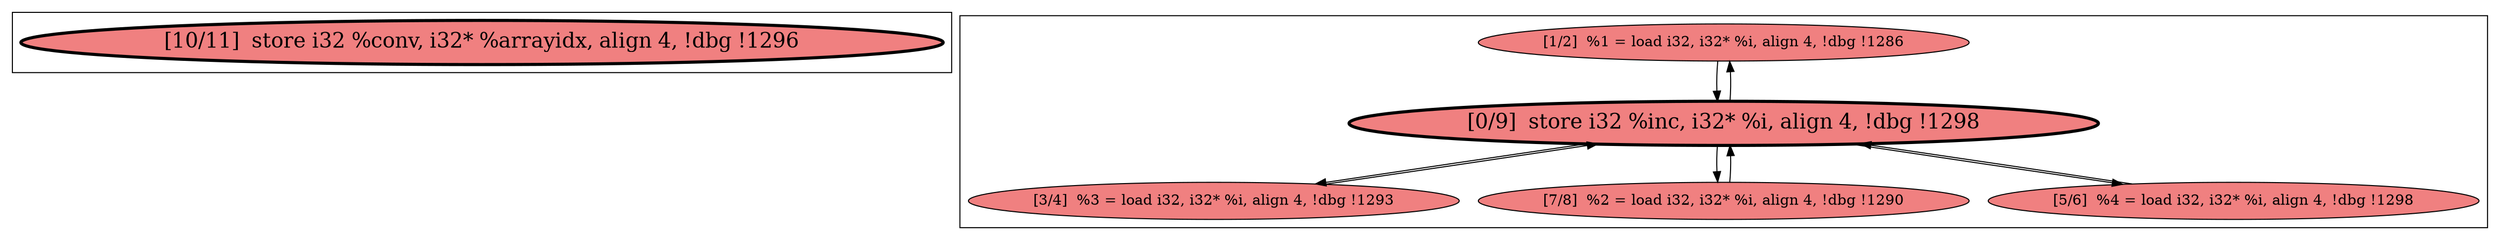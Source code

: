 
digraph G {





subgraph cluster1 {


node226 [penwidth=3.0,fontsize=20,fillcolor=lightcoral,label="[10/11]  store i32 %conv, i32* %arrayidx, align 4, !dbg !1296",shape=ellipse,style=filled ]



}

subgraph cluster0 {


node225 [fillcolor=lightcoral,label="[1/2]  %1 = load i32, i32* %i, align 4, !dbg !1286",shape=ellipse,style=filled ]
node223 [fillcolor=lightcoral,label="[3/4]  %3 = load i32, i32* %i, align 4, !dbg !1293",shape=ellipse,style=filled ]
node224 [penwidth=3.0,fontsize=20,fillcolor=lightcoral,label="[0/9]  store i32 %inc, i32* %i, align 4, !dbg !1298",shape=ellipse,style=filled ]
node221 [fillcolor=lightcoral,label="[7/8]  %2 = load i32, i32* %i, align 4, !dbg !1290",shape=ellipse,style=filled ]
node222 [fillcolor=lightcoral,label="[5/6]  %4 = load i32, i32* %i, align 4, !dbg !1298",shape=ellipse,style=filled ]

node224->node223 [ ]
node224->node225 [ ]
node225->node224 [ ]
node224->node222 [ ]
node222->node224 [ ]
node221->node224 [ ]
node223->node224 [ ]
node224->node221 [ ]


}

}
